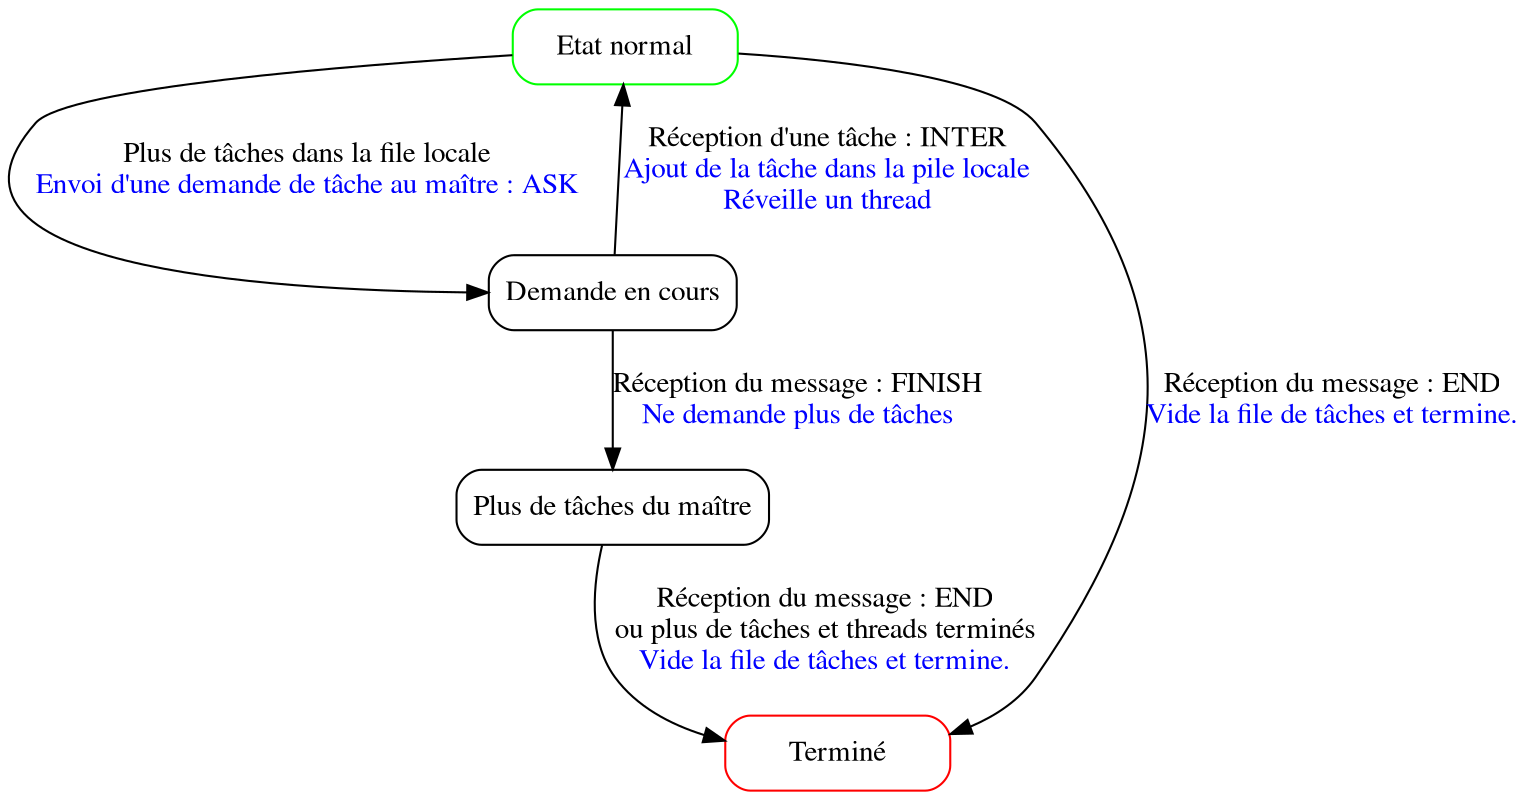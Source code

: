 digraph coherence {

graph [fontname = "times"];
node [fontname = "times"];
edge [fontname = "times"];

    node
        [shape=Mrecord width=1.5];

    subgraph process_automaton {

        label="Process";

        //
        // States (Nodes)
        //

        "Process::Normal"
            [root="true" color="green" label="{Etat normal}"];

        "Process::Demande"
            [label="{Demande en cours}"];

        "Process::Terminaison"
            [label="{Plus de tâches du maître}"];
	    
        "Process::Terminé"
            [color="red" label="{Terminé}"];

        //
        // Transitions (Edges)
        //

        "Process::Normal" -> "Process::Demande"
            [label=<Plus de tâches dans la file locale<BR/><FONT color="blue">Envoi d'une demande de tâche au maître : ASK</FONT>>];

        "Process::Demande" -> "Process::Normal"
            [label=<Réception d'une tâche : INTER<BR/><FONT color="blue">Ajout de la tâche dans la pile locale<BR/>Réveille un thread</FONT>>];

        "Process::Demande" -> "Process::Terminaison"
            [label=<Réception du message : FINISH<BR/><FONT color="blue">Ne demande plus de tâches</FONT>>];
    
        "Process::Normal" -> "Process::Terminé"
            [label=<Réception du message : END<BR/><FONT color="blue">Vide la file de tâches et termine.</FONT>>];
	
	"Process::Terminaison" -> "Process::Terminé"
            [label=<Réception du message : END<BR/>ou plus de tâches et threads terminés<BR/><FONT color="blue">Vide la file de tâches et termine.</FONT>>];

}

}
